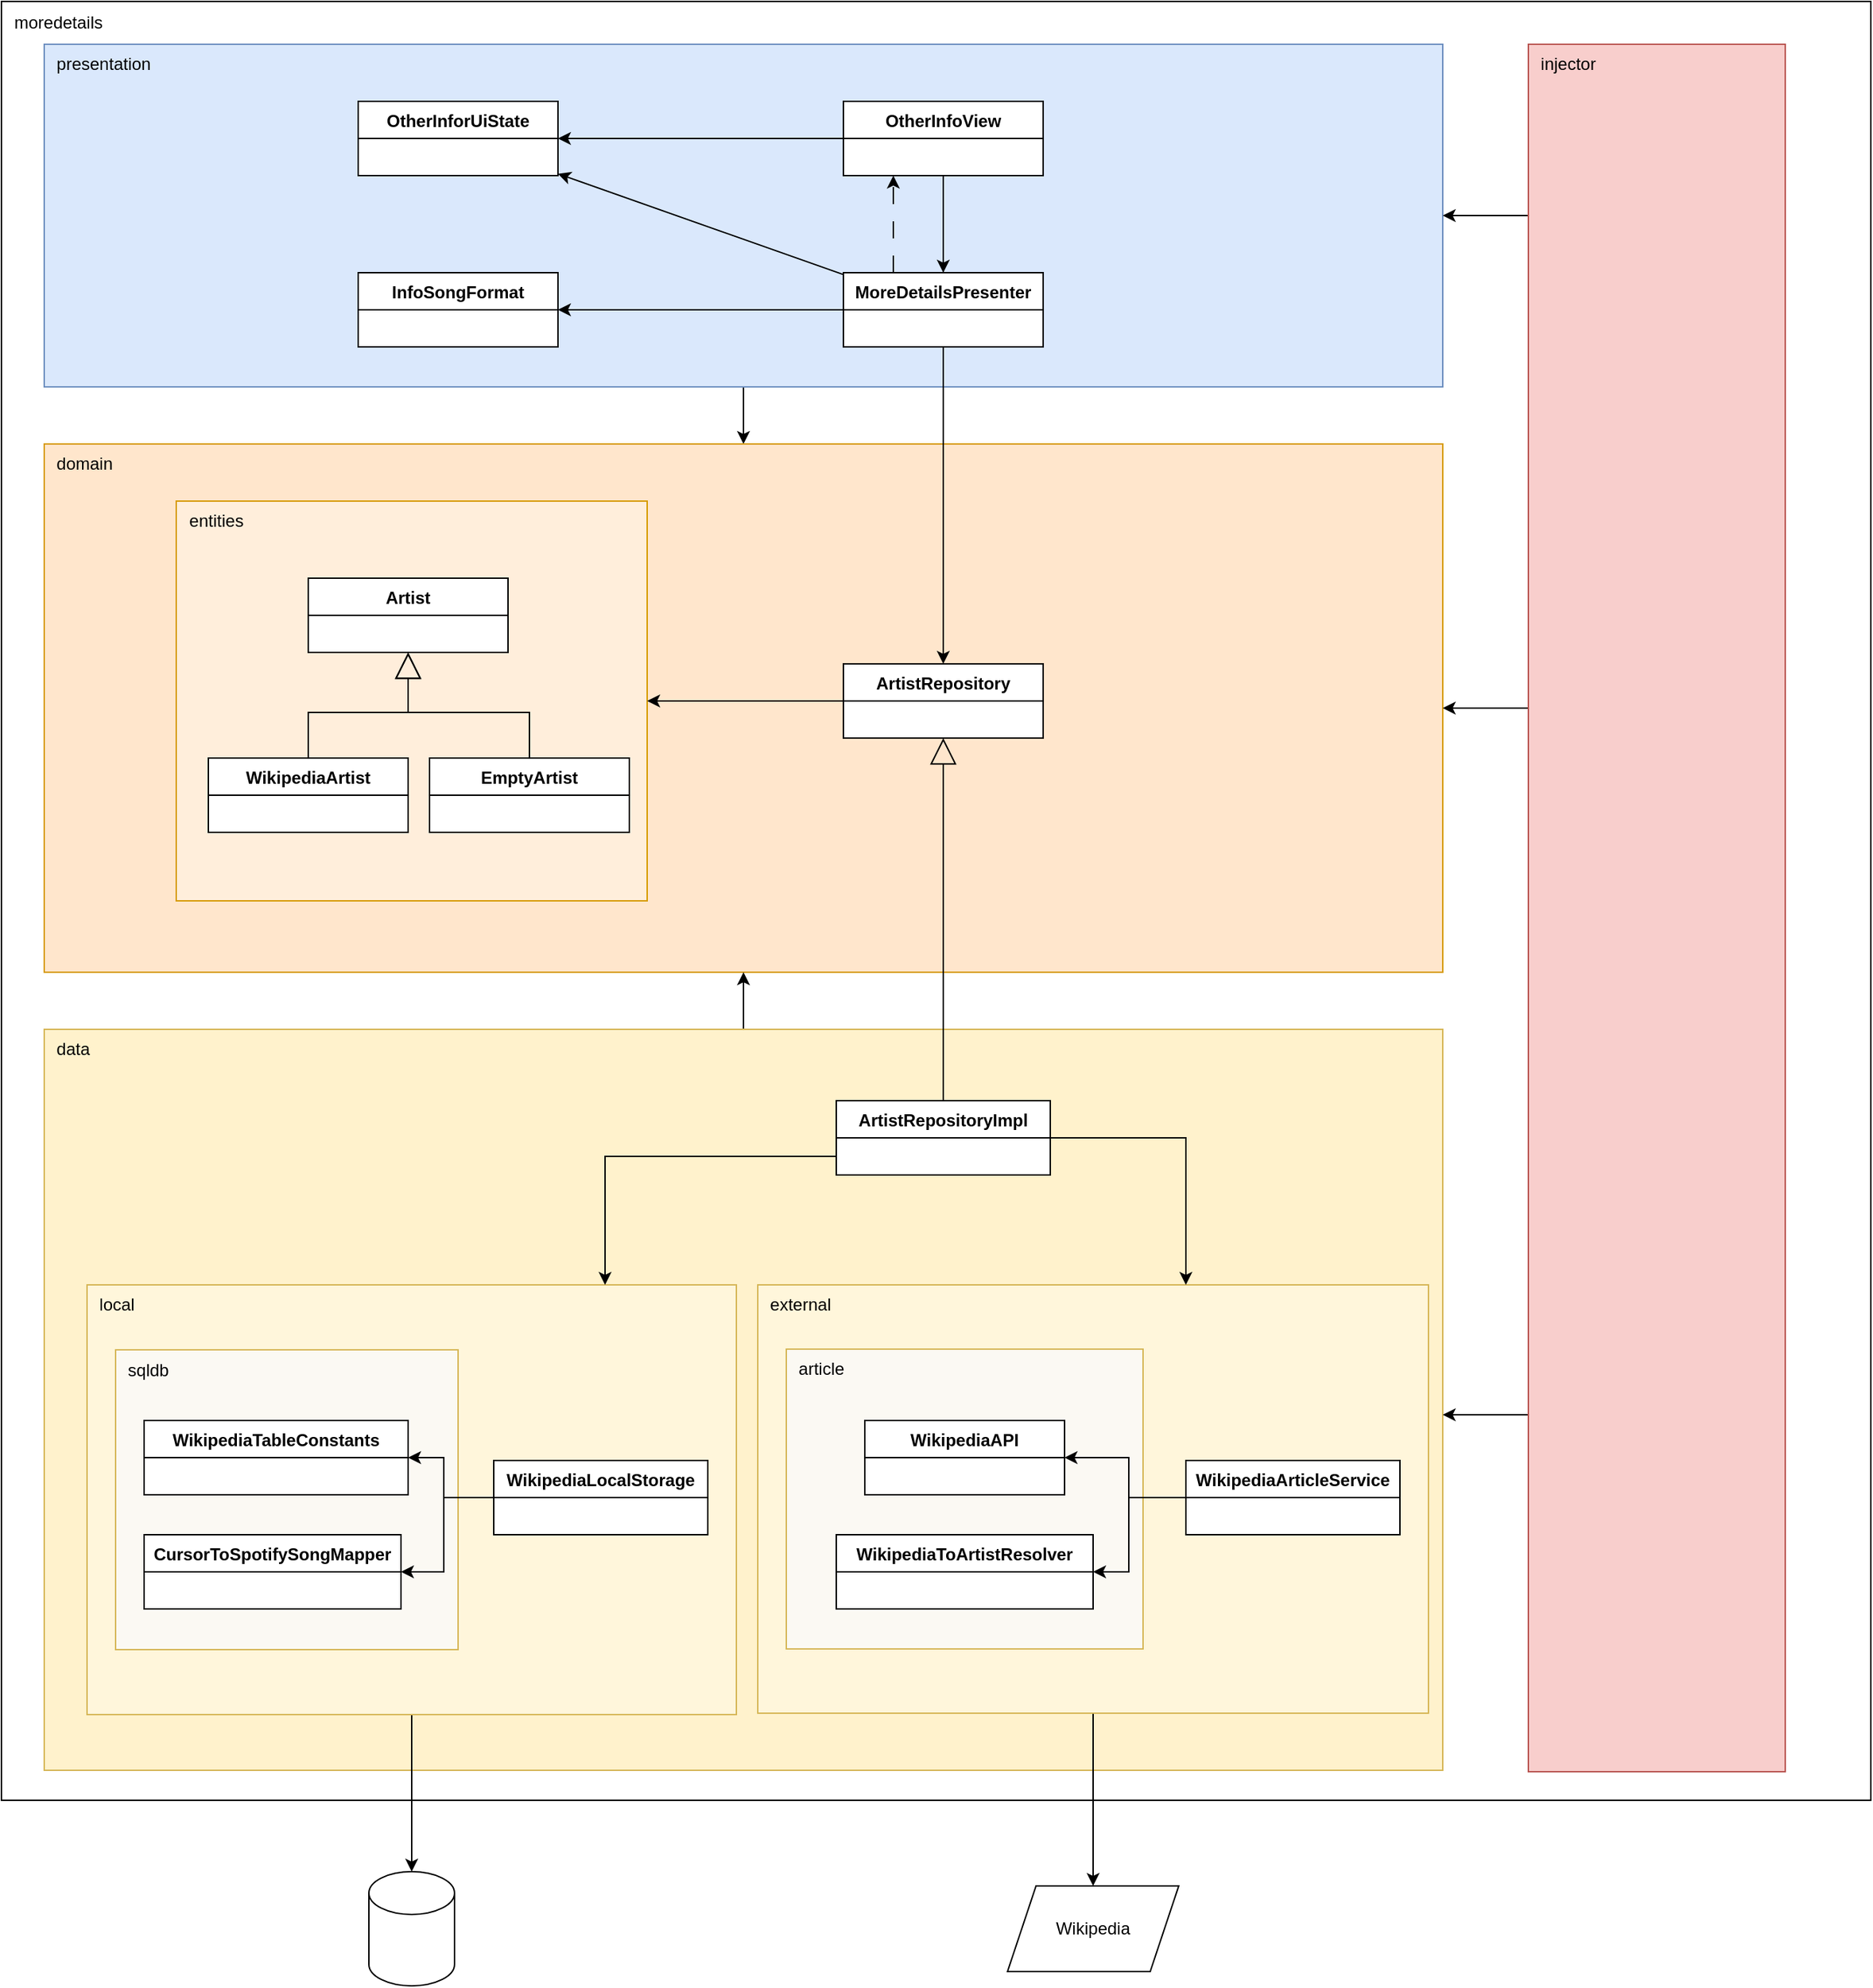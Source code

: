 <mxfile version="21.2.0" type="device">
  <diagram name="Página-1" id="IGTd7wFjD3Dsfbj7Bppf">
    <mxGraphModel dx="3269" dy="1162" grid="1" gridSize="10" guides="1" tooltips="1" connect="1" arrows="1" fold="1" page="1" pageScale="1" pageWidth="1169" pageHeight="827" math="0" shadow="0">
      <root>
        <mxCell id="0" />
        <mxCell id="1" parent="0" />
        <mxCell id="fQUwkLlTzRfZ0Voz_JBa-1" value="" style="rounded=0;whiteSpace=wrap;html=1;fillColor=none;" vertex="1" parent="1">
          <mxGeometry x="-300" y="10" width="1310" height="1260" as="geometry" />
        </mxCell>
        <mxCell id="dshoqOkQyHUTQz9DMJpt-36" style="edgeStyle=orthogonalEdgeStyle;rounded=0;orthogonalLoop=1;jettySize=auto;html=1;" parent="1" source="dshoqOkQyHUTQz9DMJpt-1" target="dshoqOkQyHUTQz9DMJpt-2" edge="1">
          <mxGeometry relative="1" as="geometry" />
        </mxCell>
        <mxCell id="dshoqOkQyHUTQz9DMJpt-1" value="&amp;nbsp; presentation" style="rounded=0;whiteSpace=wrap;html=1;align=left;verticalAlign=top;fillColor=#dae8fc;strokeColor=#6c8ebf;" parent="1" vertex="1">
          <mxGeometry x="-270" y="40" width="980" height="240" as="geometry" />
        </mxCell>
        <mxCell id="dshoqOkQyHUTQz9DMJpt-2" value="&amp;nbsp; domain" style="rounded=0;whiteSpace=wrap;html=1;align=left;verticalAlign=top;fillColor=#ffe6cc;strokeColor=#d79b00;" parent="1" vertex="1">
          <mxGeometry x="-270" y="320" width="980" height="370" as="geometry" />
        </mxCell>
        <mxCell id="dshoqOkQyHUTQz9DMJpt-38" style="edgeStyle=orthogonalEdgeStyle;rounded=0;orthogonalLoop=1;jettySize=auto;html=1;" parent="1" source="dshoqOkQyHUTQz9DMJpt-3" target="dshoqOkQyHUTQz9DMJpt-2" edge="1">
          <mxGeometry relative="1" as="geometry" />
        </mxCell>
        <mxCell id="dshoqOkQyHUTQz9DMJpt-3" value="&amp;nbsp; data" style="rounded=0;whiteSpace=wrap;html=1;align=left;verticalAlign=top;fillColor=#fff2cc;strokeColor=#d6b656;" parent="1" vertex="1">
          <mxGeometry x="-270" y="730" width="980" height="519" as="geometry" />
        </mxCell>
        <mxCell id="dshoqOkQyHUTQz9DMJpt-4" value="moredetails" style="text;html=1;strokeColor=none;fillColor=none;align=center;verticalAlign=middle;whiteSpace=wrap;rounded=0;" parent="1" vertex="1">
          <mxGeometry x="-290" y="10" width="60" height="30" as="geometry" />
        </mxCell>
        <mxCell id="dshoqOkQyHUTQz9DMJpt-44" style="edgeStyle=orthogonalEdgeStyle;rounded=0;orthogonalLoop=1;jettySize=auto;html=1;" parent="1" source="dshoqOkQyHUTQz9DMJpt-6" target="dshoqOkQyHUTQz9DMJpt-43" edge="1">
          <mxGeometry relative="1" as="geometry" />
        </mxCell>
        <mxCell id="dshoqOkQyHUTQz9DMJpt-6" value="&amp;nbsp; local" style="rounded=0;whiteSpace=wrap;html=1;align=left;verticalAlign=top;fillColor=#fff6db;strokeColor=#d6b656;" parent="1" vertex="1">
          <mxGeometry x="-240" y="909" width="455" height="301" as="geometry" />
        </mxCell>
        <mxCell id="dshoqOkQyHUTQz9DMJpt-46" style="edgeStyle=orthogonalEdgeStyle;rounded=0;orthogonalLoop=1;jettySize=auto;html=1;" parent="1" source="dshoqOkQyHUTQz9DMJpt-7" target="dshoqOkQyHUTQz9DMJpt-45" edge="1">
          <mxGeometry relative="1" as="geometry" />
        </mxCell>
        <mxCell id="dshoqOkQyHUTQz9DMJpt-7" value="&amp;nbsp; external" style="rounded=0;whiteSpace=wrap;html=1;align=left;verticalAlign=top;fillColor=#fff6db;strokeColor=#d6b656;" parent="1" vertex="1">
          <mxGeometry x="230" y="909" width="470" height="300" as="geometry" />
        </mxCell>
        <mxCell id="dshoqOkQyHUTQz9DMJpt-8" value="&amp;nbsp; article" style="rounded=0;whiteSpace=wrap;html=1;align=left;verticalAlign=top;fillColor=#fbf9f3;strokeColor=#d6b656;" parent="1" vertex="1">
          <mxGeometry x="250" y="954" width="250" height="210" as="geometry" />
        </mxCell>
        <mxCell id="dshoqOkQyHUTQz9DMJpt-10" value="WikipediaAPI" style="swimlane;fontStyle=1;align=center;verticalAlign=top;childLayout=stackLayout;horizontal=1;startSize=26;horizontalStack=0;resizeParent=1;resizeParentMax=0;resizeLast=0;collapsible=1;marginBottom=0;whiteSpace=wrap;html=1;swimlaneFillColor=default;" parent="1" vertex="1">
          <mxGeometry x="305" y="1004" width="140" height="52" as="geometry" />
        </mxCell>
        <mxCell id="dshoqOkQyHUTQz9DMJpt-14" value="WikipediaToArtistResolver" style="swimlane;fontStyle=1;align=center;verticalAlign=top;childLayout=stackLayout;horizontal=1;startSize=26;horizontalStack=0;resizeParent=1;resizeParentMax=0;resizeLast=0;collapsible=1;marginBottom=0;whiteSpace=wrap;html=1;swimlaneFillColor=default;" parent="1" vertex="1">
          <mxGeometry x="285" y="1084" width="180" height="52" as="geometry" />
        </mxCell>
        <mxCell id="dshoqOkQyHUTQz9DMJpt-31" style="edgeStyle=orthogonalEdgeStyle;rounded=0;orthogonalLoop=1;jettySize=auto;html=1;entryX=1;entryY=0.5;entryDx=0;entryDy=0;exitX=0;exitY=0.5;exitDx=0;exitDy=0;" parent="1" source="dshoqOkQyHUTQz9DMJpt-16" target="dshoqOkQyHUTQz9DMJpt-10" edge="1">
          <mxGeometry relative="1" as="geometry">
            <mxPoint x="500" y="1059" as="targetPoint" />
            <Array as="points">
              <mxPoint x="490" y="1058" />
              <mxPoint x="490" y="1030" />
            </Array>
          </mxGeometry>
        </mxCell>
        <mxCell id="dshoqOkQyHUTQz9DMJpt-16" value="WikipediaArticleService" style="swimlane;fontStyle=1;align=center;verticalAlign=top;childLayout=stackLayout;horizontal=1;startSize=26;horizontalStack=0;resizeParent=1;resizeParentMax=0;resizeLast=0;collapsible=1;marginBottom=0;whiteSpace=wrap;html=1;labelBackgroundColor=none;rounded=0;shadow=0;glass=0;gradientColor=none;swimlaneFillColor=default;" parent="1" vertex="1">
          <mxGeometry x="530" y="1032" width="150" height="52" as="geometry" />
        </mxCell>
        <mxCell id="dshoqOkQyHUTQz9DMJpt-17" value="WikipediaLocalStorage" style="swimlane;fontStyle=1;align=center;verticalAlign=top;childLayout=stackLayout;horizontal=1;startSize=26;horizontalStack=0;resizeParent=1;resizeParentMax=0;resizeLast=0;collapsible=1;marginBottom=0;whiteSpace=wrap;html=1;swimlaneFillColor=default;" parent="1" vertex="1">
          <mxGeometry x="45" y="1032" width="150" height="52" as="geometry" />
        </mxCell>
        <mxCell id="dshoqOkQyHUTQz9DMJpt-22" value="&amp;nbsp; entities" style="rounded=0;whiteSpace=wrap;html=1;align=left;verticalAlign=top;fillColor=#ffeedb;strokeColor=#d79b00;" parent="1" vertex="1">
          <mxGeometry x="-177.5" y="360" width="330" height="280" as="geometry" />
        </mxCell>
        <mxCell id="dshoqOkQyHUTQz9DMJpt-51" style="edgeStyle=orthogonalEdgeStyle;rounded=0;orthogonalLoop=1;jettySize=auto;html=1;endArrow=block;endFill=0;endSize=16;" parent="1" source="dshoqOkQyHUTQz9DMJpt-23" target="dshoqOkQyHUTQz9DMJpt-50" edge="1">
          <mxGeometry relative="1" as="geometry" />
        </mxCell>
        <mxCell id="dshoqOkQyHUTQz9DMJpt-23" value="WikipediaArtist" style="swimlane;fontStyle=1;align=center;verticalAlign=top;childLayout=stackLayout;horizontal=1;startSize=26;horizontalStack=0;resizeParent=1;resizeParentMax=0;resizeLast=0;collapsible=1;marginBottom=0;whiteSpace=wrap;html=1;swimlaneFillColor=default;" parent="1" vertex="1">
          <mxGeometry x="-155" y="540" width="140" height="52" as="geometry" />
        </mxCell>
        <mxCell id="dshoqOkQyHUTQz9DMJpt-34" style="edgeStyle=orthogonalEdgeStyle;rounded=0;orthogonalLoop=1;jettySize=auto;html=1;" parent="1" source="dshoqOkQyHUTQz9DMJpt-24" target="dshoqOkQyHUTQz9DMJpt-22" edge="1">
          <mxGeometry relative="1" as="geometry" />
        </mxCell>
        <mxCell id="dshoqOkQyHUTQz9DMJpt-24" value="ArtistRepository" style="swimlane;fontStyle=1;align=center;verticalAlign=top;childLayout=stackLayout;horizontal=1;startSize=26;horizontalStack=0;resizeParent=1;resizeParentMax=0;resizeLast=0;collapsible=1;marginBottom=0;whiteSpace=wrap;html=1;swimlaneFillColor=default;" parent="1" vertex="1">
          <mxGeometry x="290" y="474" width="140" height="52" as="geometry" />
        </mxCell>
        <mxCell id="dshoqOkQyHUTQz9DMJpt-25" value="InfoSongFormat" style="swimlane;fontStyle=1;align=center;verticalAlign=top;childLayout=stackLayout;horizontal=1;startSize=26;horizontalStack=0;resizeParent=1;resizeParentMax=0;resizeLast=0;collapsible=1;marginBottom=0;whiteSpace=wrap;html=1;swimlaneFillColor=default;" parent="1" vertex="1">
          <mxGeometry x="-50" y="200" width="140" height="52" as="geometry" />
        </mxCell>
        <mxCell id="dshoqOkQyHUTQz9DMJpt-48" style="rounded=0;orthogonalLoop=1;jettySize=auto;html=1;" parent="1" source="dshoqOkQyHUTQz9DMJpt-26" target="dshoqOkQyHUTQz9DMJpt-27" edge="1">
          <mxGeometry relative="1" as="geometry" />
        </mxCell>
        <mxCell id="fQUwkLlTzRfZ0Voz_JBa-11" style="edgeStyle=orthogonalEdgeStyle;rounded=0;orthogonalLoop=1;jettySize=auto;html=1;exitX=0.25;exitY=0;exitDx=0;exitDy=0;entryX=0.25;entryY=1;entryDx=0;entryDy=0;dashed=1;dashPattern=12 12;" edge="1" parent="1" source="dshoqOkQyHUTQz9DMJpt-26" target="dshoqOkQyHUTQz9DMJpt-28">
          <mxGeometry relative="1" as="geometry" />
        </mxCell>
        <mxCell id="fQUwkLlTzRfZ0Voz_JBa-12" style="edgeStyle=orthogonalEdgeStyle;rounded=0;orthogonalLoop=1;jettySize=auto;html=1;exitX=0;exitY=0.5;exitDx=0;exitDy=0;entryX=1;entryY=0.5;entryDx=0;entryDy=0;" edge="1" parent="1" source="dshoqOkQyHUTQz9DMJpt-26" target="dshoqOkQyHUTQz9DMJpt-25">
          <mxGeometry relative="1" as="geometry" />
        </mxCell>
        <mxCell id="fQUwkLlTzRfZ0Voz_JBa-14" style="edgeStyle=orthogonalEdgeStyle;rounded=0;orthogonalLoop=1;jettySize=auto;html=1;entryX=0.5;entryY=0;entryDx=0;entryDy=0;" edge="1" parent="1" source="dshoqOkQyHUTQz9DMJpt-26" target="dshoqOkQyHUTQz9DMJpt-24">
          <mxGeometry relative="1" as="geometry" />
        </mxCell>
        <mxCell id="dshoqOkQyHUTQz9DMJpt-26" value="MoreDetailsPresenter" style="swimlane;fontStyle=1;align=center;verticalAlign=top;childLayout=stackLayout;horizontal=1;startSize=26;horizontalStack=0;resizeParent=1;resizeParentMax=0;resizeLast=0;collapsible=1;marginBottom=0;whiteSpace=wrap;html=1;swimlaneFillColor=default;" parent="1" vertex="1">
          <mxGeometry x="290" y="200" width="140" height="52" as="geometry" />
        </mxCell>
        <mxCell id="dshoqOkQyHUTQz9DMJpt-27" value="OtherInforUiState" style="swimlane;fontStyle=1;align=center;verticalAlign=top;childLayout=stackLayout;horizontal=1;startSize=26;horizontalStack=0;resizeParent=1;resizeParentMax=0;resizeLast=0;collapsible=1;marginBottom=0;whiteSpace=wrap;html=1;swimlaneFillColor=default;" parent="1" vertex="1">
          <mxGeometry x="-50" y="80" width="140" height="52" as="geometry" />
        </mxCell>
        <mxCell id="dshoqOkQyHUTQz9DMJpt-37" style="edgeStyle=orthogonalEdgeStyle;rounded=0;orthogonalLoop=1;jettySize=auto;html=1;" parent="1" source="dshoqOkQyHUTQz9DMJpt-28" target="dshoqOkQyHUTQz9DMJpt-26" edge="1">
          <mxGeometry relative="1" as="geometry" />
        </mxCell>
        <mxCell id="dshoqOkQyHUTQz9DMJpt-49" style="edgeStyle=orthogonalEdgeStyle;rounded=0;orthogonalLoop=1;jettySize=auto;html=1;" parent="1" source="dshoqOkQyHUTQz9DMJpt-28" target="dshoqOkQyHUTQz9DMJpt-27" edge="1">
          <mxGeometry relative="1" as="geometry" />
        </mxCell>
        <mxCell id="dshoqOkQyHUTQz9DMJpt-30" style="rounded=0;orthogonalLoop=1;jettySize=auto;html=1;endArrow=block;endFill=0;startSize=6;endSize=16;" parent="1" source="dshoqOkQyHUTQz9DMJpt-29" target="dshoqOkQyHUTQz9DMJpt-24" edge="1">
          <mxGeometry relative="1" as="geometry" />
        </mxCell>
        <mxCell id="dshoqOkQyHUTQz9DMJpt-32" style="edgeStyle=orthogonalEdgeStyle;rounded=0;orthogonalLoop=1;jettySize=auto;html=1;" parent="1" source="dshoqOkQyHUTQz9DMJpt-29" target="dshoqOkQyHUTQz9DMJpt-7" edge="1">
          <mxGeometry relative="1" as="geometry">
            <Array as="points">
              <mxPoint x="530" y="806" />
            </Array>
          </mxGeometry>
        </mxCell>
        <mxCell id="dshoqOkQyHUTQz9DMJpt-33" style="edgeStyle=orthogonalEdgeStyle;rounded=0;orthogonalLoop=1;jettySize=auto;html=1;" parent="1" source="dshoqOkQyHUTQz9DMJpt-29" target="dshoqOkQyHUTQz9DMJpt-6" edge="1">
          <mxGeometry relative="1" as="geometry">
            <Array as="points">
              <mxPoint x="123" y="819" />
            </Array>
          </mxGeometry>
        </mxCell>
        <mxCell id="dshoqOkQyHUTQz9DMJpt-29" value="ArtistRepositoryImpl" style="swimlane;fontStyle=1;align=center;verticalAlign=top;childLayout=stackLayout;horizontal=1;startSize=26;horizontalStack=0;resizeParent=1;resizeParentMax=0;resizeLast=0;collapsible=1;marginBottom=0;whiteSpace=wrap;html=1;swimlaneFillColor=default;" parent="1" vertex="1">
          <mxGeometry x="285" y="780" width="150" height="52" as="geometry" />
        </mxCell>
        <mxCell id="dshoqOkQyHUTQz9DMJpt-40" style="edgeStyle=orthogonalEdgeStyle;rounded=0;orthogonalLoop=1;jettySize=auto;html=1;" parent="1" source="dshoqOkQyHUTQz9DMJpt-39" target="dshoqOkQyHUTQz9DMJpt-1" edge="1">
          <mxGeometry relative="1" as="geometry">
            <Array as="points">
              <mxPoint x="740" y="160" />
              <mxPoint x="740" y="160" />
            </Array>
          </mxGeometry>
        </mxCell>
        <mxCell id="dshoqOkQyHUTQz9DMJpt-41" style="edgeStyle=orthogonalEdgeStyle;rounded=0;orthogonalLoop=1;jettySize=auto;html=1;" parent="1" source="dshoqOkQyHUTQz9DMJpt-39" target="dshoqOkQyHUTQz9DMJpt-2" edge="1">
          <mxGeometry relative="1" as="geometry">
            <Array as="points">
              <mxPoint x="750" y="505" />
              <mxPoint x="750" y="505" />
            </Array>
          </mxGeometry>
        </mxCell>
        <mxCell id="dshoqOkQyHUTQz9DMJpt-42" style="edgeStyle=orthogonalEdgeStyle;rounded=0;orthogonalLoop=1;jettySize=auto;html=1;" parent="1" source="dshoqOkQyHUTQz9DMJpt-39" target="dshoqOkQyHUTQz9DMJpt-3" edge="1">
          <mxGeometry relative="1" as="geometry">
            <Array as="points">
              <mxPoint x="740" y="1000" />
              <mxPoint x="740" y="1000" />
            </Array>
          </mxGeometry>
        </mxCell>
        <mxCell id="dshoqOkQyHUTQz9DMJpt-39" value="&amp;nbsp; injector" style="rounded=0;whiteSpace=wrap;html=1;align=left;verticalAlign=top;fillColor=#f8cecc;strokeColor=#b85450;" parent="1" vertex="1">
          <mxGeometry x="770" y="40" width="180" height="1210" as="geometry" />
        </mxCell>
        <mxCell id="dshoqOkQyHUTQz9DMJpt-43" value="" style="shape=cylinder3;whiteSpace=wrap;html=1;boundedLbl=1;backgroundOutline=1;size=15;" parent="1" vertex="1">
          <mxGeometry x="-42.5" y="1320" width="60" height="80" as="geometry" />
        </mxCell>
        <mxCell id="dshoqOkQyHUTQz9DMJpt-45" value="Wikipedia" style="shape=parallelogram;perimeter=parallelogramPerimeter;whiteSpace=wrap;html=1;fixedSize=1;" parent="1" vertex="1">
          <mxGeometry x="405" y="1330" width="120" height="60" as="geometry" />
        </mxCell>
        <mxCell id="dshoqOkQyHUTQz9DMJpt-50" value="Artist" style="swimlane;fontStyle=1;align=center;verticalAlign=top;childLayout=stackLayout;horizontal=1;startSize=26;horizontalStack=0;resizeParent=1;resizeParentMax=0;resizeLast=0;collapsible=1;marginBottom=0;whiteSpace=wrap;html=1;swimlaneFillColor=default;" parent="1" vertex="1">
          <mxGeometry x="-85" y="414" width="140" height="52" as="geometry" />
        </mxCell>
        <mxCell id="dshoqOkQyHUTQz9DMJpt-53" style="edgeStyle=orthogonalEdgeStyle;rounded=0;orthogonalLoop=1;jettySize=auto;html=1;endArrow=block;endFill=0;endSize=16;" parent="1" source="dshoqOkQyHUTQz9DMJpt-52" target="dshoqOkQyHUTQz9DMJpt-50" edge="1">
          <mxGeometry relative="1" as="geometry" />
        </mxCell>
        <mxCell id="dshoqOkQyHUTQz9DMJpt-52" value="EmptyArtist" style="swimlane;fontStyle=1;align=center;verticalAlign=top;childLayout=stackLayout;horizontal=1;startSize=26;horizontalStack=0;resizeParent=1;resizeParentMax=0;resizeLast=0;collapsible=1;marginBottom=0;whiteSpace=wrap;html=1;swimlaneFillColor=default;" parent="1" vertex="1">
          <mxGeometry y="540" width="140" height="52" as="geometry" />
        </mxCell>
        <mxCell id="fQUwkLlTzRfZ0Voz_JBa-4" value="" style="endArrow=classic;html=1;rounded=0;exitX=0;exitY=0.5;exitDx=0;exitDy=0;entryX=1;entryY=0.5;entryDx=0;entryDy=0;edgeStyle=orthogonalEdgeStyle;" edge="1" parent="1" source="dshoqOkQyHUTQz9DMJpt-16" target="dshoqOkQyHUTQz9DMJpt-14">
          <mxGeometry width="50" height="50" relative="1" as="geometry">
            <mxPoint x="410" y="1100" as="sourcePoint" />
            <mxPoint x="460" y="1050" as="targetPoint" />
            <Array as="points">
              <mxPoint x="490" y="1058" />
              <mxPoint x="490" y="1110" />
            </Array>
          </mxGeometry>
        </mxCell>
        <mxCell id="fQUwkLlTzRfZ0Voz_JBa-5" value="&amp;nbsp; sqldb" style="rounded=0;whiteSpace=wrap;html=1;align=left;verticalAlign=top;fillColor=#fbf9f3;strokeColor=#d6b656;" vertex="1" parent="1">
          <mxGeometry x="-220" y="954.5" width="240" height="210" as="geometry" />
        </mxCell>
        <mxCell id="fQUwkLlTzRfZ0Voz_JBa-6" value="WikipediaTableConstants" style="swimlane;fontStyle=1;align=center;verticalAlign=top;childLayout=stackLayout;horizontal=1;startSize=26;horizontalStack=0;resizeParent=1;resizeParentMax=0;resizeLast=0;collapsible=1;marginBottom=0;whiteSpace=wrap;html=1;swimlaneFillColor=default;" vertex="1" parent="1">
          <mxGeometry x="-200" y="1004" width="185" height="52" as="geometry" />
        </mxCell>
        <mxCell id="fQUwkLlTzRfZ0Voz_JBa-7" value="CursorToSpotifySongMapper" style="swimlane;fontStyle=1;align=center;verticalAlign=top;childLayout=stackLayout;horizontal=1;startSize=26;horizontalStack=0;resizeParent=1;resizeParentMax=0;resizeLast=0;collapsible=1;marginBottom=0;whiteSpace=wrap;html=1;swimlaneFillColor=default;" vertex="1" parent="1">
          <mxGeometry x="-200" y="1084" width="180" height="52" as="geometry" />
        </mxCell>
        <mxCell id="fQUwkLlTzRfZ0Voz_JBa-9" value="" style="endArrow=classic;html=1;rounded=0;exitX=0;exitY=0.5;exitDx=0;exitDy=0;entryX=1;entryY=0.5;entryDx=0;entryDy=0;edgeStyle=orthogonalEdgeStyle;" edge="1" parent="1" source="dshoqOkQyHUTQz9DMJpt-17" target="fQUwkLlTzRfZ0Voz_JBa-7">
          <mxGeometry width="50" height="50" relative="1" as="geometry">
            <mxPoint x="170" y="990" as="sourcePoint" />
            <mxPoint x="220" y="940" as="targetPoint" />
            <Array as="points">
              <mxPoint x="10" y="1058" />
              <mxPoint x="10" y="1110" />
            </Array>
          </mxGeometry>
        </mxCell>
        <mxCell id="fQUwkLlTzRfZ0Voz_JBa-8" style="edgeStyle=orthogonalEdgeStyle;rounded=0;orthogonalLoop=1;jettySize=auto;html=1;exitX=0;exitY=0.5;exitDx=0;exitDy=0;entryX=1;entryY=0.5;entryDx=0;entryDy=0;" edge="1" parent="1" source="dshoqOkQyHUTQz9DMJpt-17" target="fQUwkLlTzRfZ0Voz_JBa-6">
          <mxGeometry relative="1" as="geometry">
            <Array as="points">
              <mxPoint x="10" y="1058" />
              <mxPoint x="10" y="1030" />
            </Array>
          </mxGeometry>
        </mxCell>
        <mxCell id="fQUwkLlTzRfZ0Voz_JBa-10" value="" style="edgeStyle=orthogonalEdgeStyle;rounded=0;orthogonalLoop=1;jettySize=auto;html=1;endArrow=none;endFill=0;" edge="1" parent="1" source="dshoqOkQyHUTQz9DMJpt-26" target="dshoqOkQyHUTQz9DMJpt-28">
          <mxGeometry relative="1" as="geometry">
            <mxPoint x="390" y="116" as="sourcePoint" />
            <mxPoint x="20" y="200" as="targetPoint" />
          </mxGeometry>
        </mxCell>
        <mxCell id="dshoqOkQyHUTQz9DMJpt-28" value="OtherInfoView" style="swimlane;fontStyle=1;align=center;verticalAlign=top;childLayout=stackLayout;horizontal=1;startSize=26;horizontalStack=0;resizeParent=1;resizeParentMax=0;resizeLast=0;collapsible=1;marginBottom=0;whiteSpace=wrap;html=1;swimlaneFillColor=default;" parent="1" vertex="1">
          <mxGeometry x="290" y="80" width="140" height="52" as="geometry" />
        </mxCell>
      </root>
    </mxGraphModel>
  </diagram>
</mxfile>
